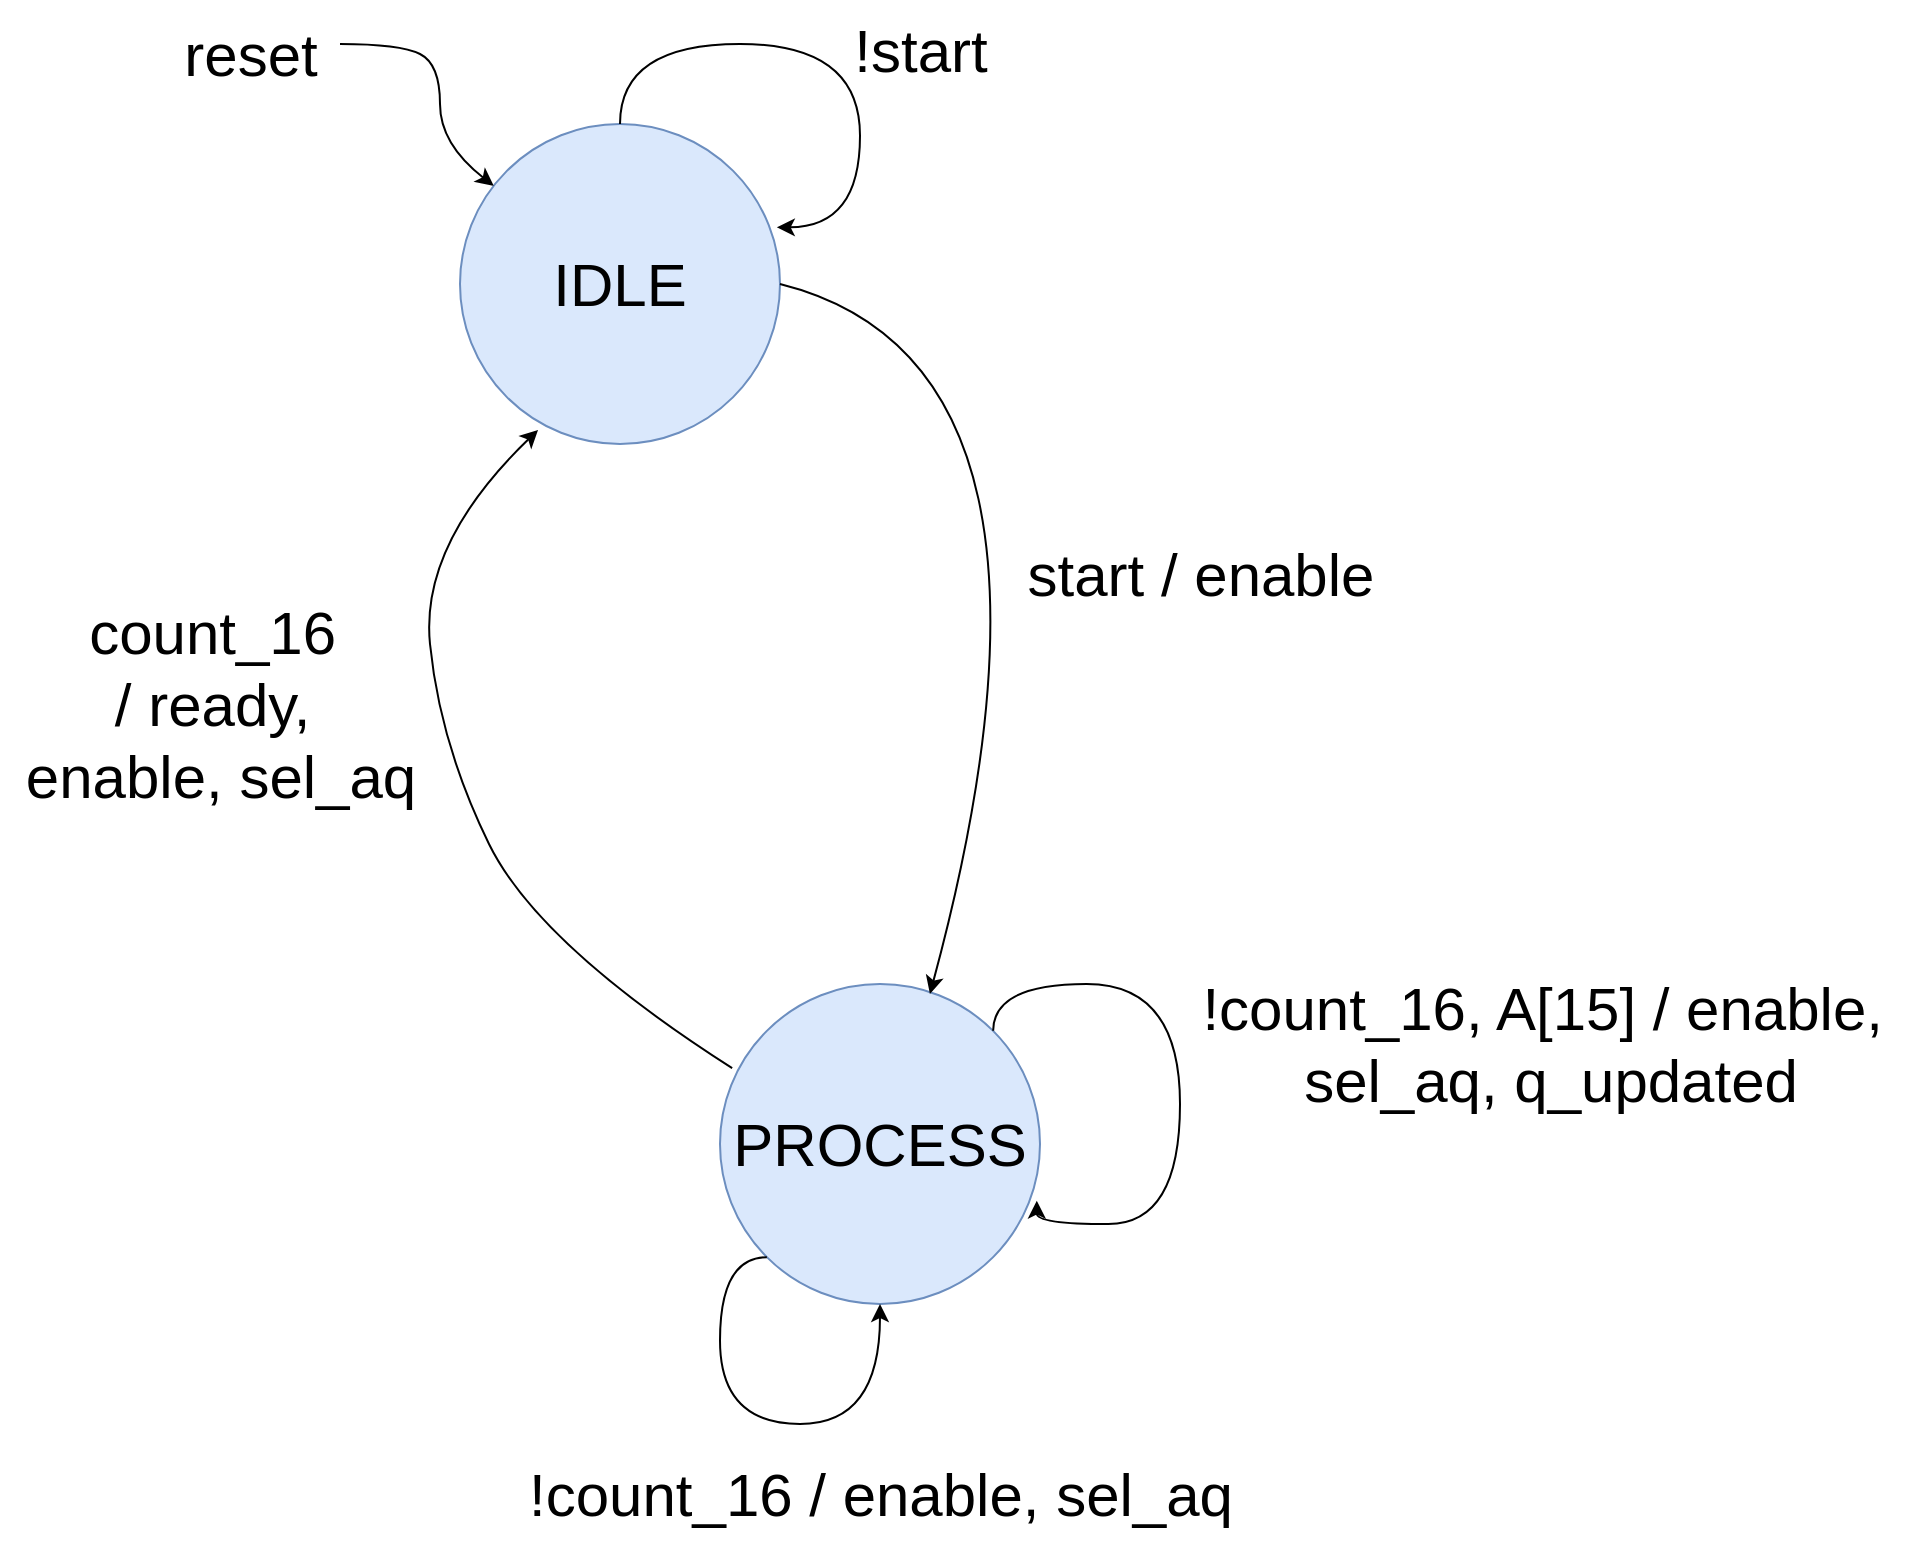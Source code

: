 <mxfile version="24.7.6">
  <diagram name="Page-1" id="8qyUJzHjPyunFO4X5Ci0">
    <mxGraphModel dx="2491" dy="958" grid="1" gridSize="10" guides="1" tooltips="1" connect="1" arrows="1" fold="1" page="1" pageScale="1" pageWidth="827" pageHeight="1169" math="0" shadow="0">
      <root>
        <mxCell id="0" />
        <mxCell id="1" parent="0" />
        <mxCell id="BJBYnWr47QIC-PBS7Q7c-2" value="&lt;font style=&quot;font-size: 30px;&quot;&gt;PROCESS&lt;/font&gt;" style="ellipse;whiteSpace=wrap;html=1;aspect=fixed;fillColor=#dae8fc;strokeColor=#6c8ebf;" vertex="1" parent="1">
          <mxGeometry x="340" y="510" width="160" height="160" as="geometry" />
        </mxCell>
        <mxCell id="BJBYnWr47QIC-PBS7Q7c-3" value="&lt;font style=&quot;font-size: 30px;&quot;&gt;IDLE&lt;/font&gt;" style="ellipse;whiteSpace=wrap;html=1;aspect=fixed;fillColor=#dae8fc;strokeColor=#6c8ebf;" vertex="1" parent="1">
          <mxGeometry x="210" y="80" width="160" height="160" as="geometry" />
        </mxCell>
        <mxCell id="BJBYnWr47QIC-PBS7Q7c-4" value="" style="edgeStyle=none;orthogonalLoop=1;jettySize=auto;html=1;rounded=0;exitX=1;exitY=0.5;exitDx=0;exitDy=0;entryX=0.656;entryY=0.031;entryDx=0;entryDy=0;entryPerimeter=0;curved=1;" edge="1" parent="1" source="BJBYnWr47QIC-PBS7Q7c-3" target="BJBYnWr47QIC-PBS7Q7c-2">
          <mxGeometry width="80" relative="1" as="geometry">
            <mxPoint x="430" y="200" as="sourcePoint" />
            <mxPoint x="510" y="200" as="targetPoint" />
            <Array as="points">
              <mxPoint x="530" y="200" />
            </Array>
          </mxGeometry>
        </mxCell>
        <mxCell id="BJBYnWr47QIC-PBS7Q7c-5" value="" style="edgeStyle=none;orthogonalLoop=1;jettySize=auto;html=1;rounded=0;exitX=0.038;exitY=0.263;exitDx=0;exitDy=0;entryX=0.244;entryY=0.956;entryDx=0;entryDy=0;entryPerimeter=0;exitPerimeter=0;curved=1;" edge="1" parent="1" source="BJBYnWr47QIC-PBS7Q7c-2" target="BJBYnWr47QIC-PBS7Q7c-3">
          <mxGeometry width="80" relative="1" as="geometry">
            <mxPoint x="370" y="348" as="sourcePoint" />
            <mxPoint x="302" y="230" as="targetPoint" />
            <Array as="points">
              <mxPoint x="249" y="490" />
              <mxPoint x="200" y="390" />
              <mxPoint x="190" y="290" />
            </Array>
          </mxGeometry>
        </mxCell>
        <mxCell id="BJBYnWr47QIC-PBS7Q7c-6" value="" style="edgeStyle=none;orthogonalLoop=1;jettySize=auto;html=1;rounded=0;curved=1;" edge="1" parent="1" target="BJBYnWr47QIC-PBS7Q7c-3">
          <mxGeometry width="80" relative="1" as="geometry">
            <mxPoint x="150" y="40" as="sourcePoint" />
            <mxPoint x="210" y="20" as="targetPoint" />
            <Array as="points">
              <mxPoint x="180" y="40" />
              <mxPoint x="200" y="50" />
              <mxPoint x="200" y="90" />
            </Array>
          </mxGeometry>
        </mxCell>
        <mxCell id="BJBYnWr47QIC-PBS7Q7c-8" value="&lt;font style=&quot;font-size: 30px;&quot;&gt;reset&lt;/font&gt;" style="text;html=1;align=center;verticalAlign=middle;resizable=0;points=[];autosize=1;strokeColor=none;fillColor=none;" vertex="1" parent="1">
          <mxGeometry x="60" y="20" width="90" height="50" as="geometry" />
        </mxCell>
        <mxCell id="BJBYnWr47QIC-PBS7Q7c-9" style="edgeStyle=orthogonalEdgeStyle;rounded=0;orthogonalLoop=1;jettySize=auto;html=1;exitX=0.5;exitY=0;exitDx=0;exitDy=0;entryX=0.99;entryY=0.323;entryDx=0;entryDy=0;entryPerimeter=0;curved=1;" edge="1" parent="1" source="BJBYnWr47QIC-PBS7Q7c-3" target="BJBYnWr47QIC-PBS7Q7c-3">
          <mxGeometry relative="1" as="geometry">
            <Array as="points">
              <mxPoint x="290" y="40" />
              <mxPoint x="410" y="40" />
              <mxPoint x="410" y="132" />
            </Array>
          </mxGeometry>
        </mxCell>
        <mxCell id="BJBYnWr47QIC-PBS7Q7c-10" value="&lt;font style=&quot;font-size: 30px;&quot;&gt;!start&lt;/font&gt;" style="text;html=1;align=center;verticalAlign=middle;resizable=0;points=[];autosize=1;strokeColor=none;fillColor=none;" vertex="1" parent="1">
          <mxGeometry x="395" y="18" width="90" height="50" as="geometry" />
        </mxCell>
        <mxCell id="BJBYnWr47QIC-PBS7Q7c-11" value="&lt;font style=&quot;font-size: 30px;&quot;&gt;start / enable&lt;/font&gt;" style="text;html=1;align=center;verticalAlign=middle;resizable=0;points=[];autosize=1;strokeColor=none;fillColor=none;" vertex="1" parent="1">
          <mxGeometry x="480" y="280" width="200" height="50" as="geometry" />
        </mxCell>
        <mxCell id="BJBYnWr47QIC-PBS7Q7c-12" value="&lt;font style=&quot;font-size: 30px;&quot;&gt;!count_16, A[15] / enable,&amp;nbsp;&lt;/font&gt;&lt;div&gt;&lt;font style=&quot;font-size: 30px;&quot;&gt;sel_aq, q_updated&lt;/font&gt;&lt;/div&gt;" style="text;html=1;align=center;verticalAlign=middle;resizable=0;points=[];autosize=1;strokeColor=none;fillColor=none;" vertex="1" parent="1">
          <mxGeometry x="570" y="495" width="370" height="90" as="geometry" />
        </mxCell>
        <mxCell id="BJBYnWr47QIC-PBS7Q7c-13" style="edgeStyle=orthogonalEdgeStyle;rounded=0;orthogonalLoop=1;jettySize=auto;html=1;exitX=1;exitY=0;exitDx=0;exitDy=0;entryX=0.99;entryY=0.677;entryDx=0;entryDy=0;entryPerimeter=0;curved=1;" edge="1" parent="1" source="BJBYnWr47QIC-PBS7Q7c-2" target="BJBYnWr47QIC-PBS7Q7c-2">
          <mxGeometry relative="1" as="geometry">
            <Array as="points">
              <mxPoint x="477" y="510" />
              <mxPoint x="570" y="510" />
              <mxPoint x="570" y="630" />
              <mxPoint x="498" y="630" />
            </Array>
          </mxGeometry>
        </mxCell>
        <mxCell id="BJBYnWr47QIC-PBS7Q7c-15" style="edgeStyle=orthogonalEdgeStyle;rounded=0;orthogonalLoop=1;jettySize=auto;html=1;exitX=0;exitY=1;exitDx=0;exitDy=0;entryX=0.5;entryY=1;entryDx=0;entryDy=0;curved=1;" edge="1" parent="1" source="BJBYnWr47QIC-PBS7Q7c-2" target="BJBYnWr47QIC-PBS7Q7c-2">
          <mxGeometry relative="1" as="geometry">
            <Array as="points">
              <mxPoint x="340" y="647" />
              <mxPoint x="340" y="730" />
              <mxPoint x="420" y="730" />
            </Array>
          </mxGeometry>
        </mxCell>
        <mxCell id="BJBYnWr47QIC-PBS7Q7c-16" value="&lt;font style=&quot;font-size: 30px;&quot;&gt;!count_16 / enable,&amp;nbsp;&lt;/font&gt;&lt;span style=&quot;font-size: 30px; background-color: initial;&quot;&gt;sel_aq&lt;/span&gt;" style="text;html=1;align=center;verticalAlign=middle;resizable=0;points=[];autosize=1;strokeColor=none;fillColor=none;" vertex="1" parent="1">
          <mxGeometry x="230" y="740" width="380" height="50" as="geometry" />
        </mxCell>
        <mxCell id="BJBYnWr47QIC-PBS7Q7c-17" value="&lt;font style=&quot;font-size: 30px;&quot;&gt;count_16&amp;nbsp;&lt;/font&gt;&lt;div&gt;&lt;font style=&quot;font-size: 30px;&quot;&gt;/ ready,&amp;nbsp;&lt;/font&gt;&lt;/div&gt;&lt;div&gt;&lt;font style=&quot;font-size: 30px;&quot;&gt;enable,&amp;nbsp;&lt;/font&gt;&lt;span style=&quot;font-size: 30px; background-color: initial;&quot;&gt;sel_aq&lt;/span&gt;&lt;/div&gt;" style="text;html=1;align=center;verticalAlign=middle;resizable=0;points=[];autosize=1;strokeColor=none;fillColor=none;" vertex="1" parent="1">
          <mxGeometry x="-20" y="310" width="220" height="120" as="geometry" />
        </mxCell>
      </root>
    </mxGraphModel>
  </diagram>
</mxfile>
